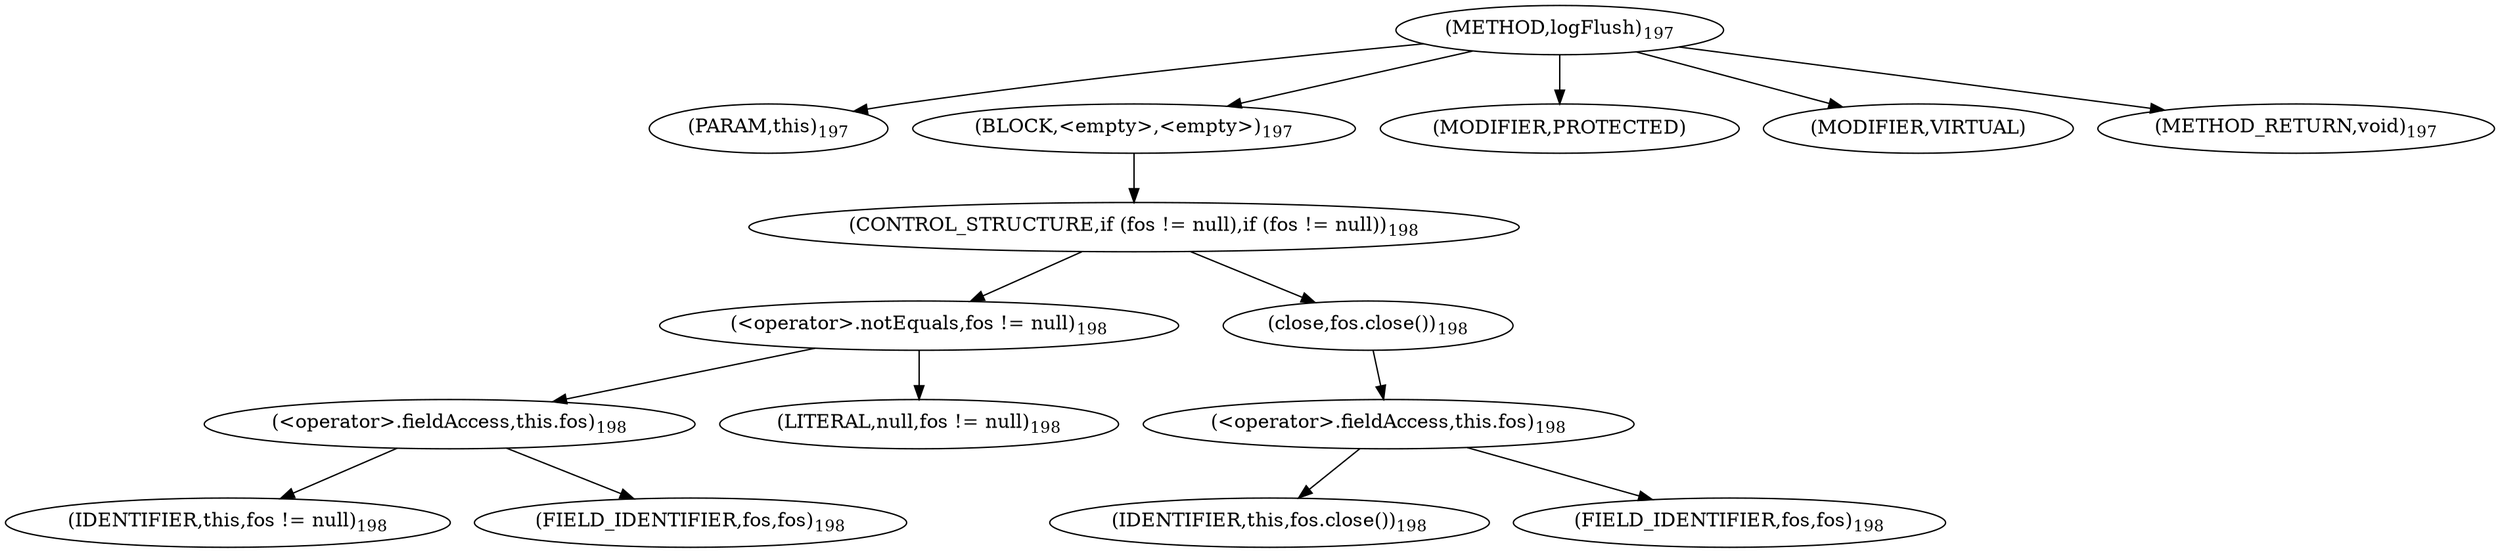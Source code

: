 digraph "logFlush" {  
"519" [label = <(METHOD,logFlush)<SUB>197</SUB>> ]
"520" [label = <(PARAM,this)<SUB>197</SUB>> ]
"521" [label = <(BLOCK,&lt;empty&gt;,&lt;empty&gt;)<SUB>197</SUB>> ]
"522" [label = <(CONTROL_STRUCTURE,if (fos != null),if (fos != null))<SUB>198</SUB>> ]
"523" [label = <(&lt;operator&gt;.notEquals,fos != null)<SUB>198</SUB>> ]
"524" [label = <(&lt;operator&gt;.fieldAccess,this.fos)<SUB>198</SUB>> ]
"525" [label = <(IDENTIFIER,this,fos != null)<SUB>198</SUB>> ]
"526" [label = <(FIELD_IDENTIFIER,fos,fos)<SUB>198</SUB>> ]
"527" [label = <(LITERAL,null,fos != null)<SUB>198</SUB>> ]
"528" [label = <(close,fos.close())<SUB>198</SUB>> ]
"529" [label = <(&lt;operator&gt;.fieldAccess,this.fos)<SUB>198</SUB>> ]
"530" [label = <(IDENTIFIER,this,fos.close())<SUB>198</SUB>> ]
"531" [label = <(FIELD_IDENTIFIER,fos,fos)<SUB>198</SUB>> ]
"532" [label = <(MODIFIER,PROTECTED)> ]
"533" [label = <(MODIFIER,VIRTUAL)> ]
"534" [label = <(METHOD_RETURN,void)<SUB>197</SUB>> ]
  "519" -> "520" 
  "519" -> "521" 
  "519" -> "532" 
  "519" -> "533" 
  "519" -> "534" 
  "521" -> "522" 
  "522" -> "523" 
  "522" -> "528" 
  "523" -> "524" 
  "523" -> "527" 
  "524" -> "525" 
  "524" -> "526" 
  "528" -> "529" 
  "529" -> "530" 
  "529" -> "531" 
}

